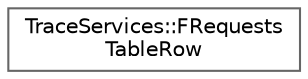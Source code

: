 digraph "Graphical Class Hierarchy"
{
 // INTERACTIVE_SVG=YES
 // LATEX_PDF_SIZE
  bgcolor="transparent";
  edge [fontname=Helvetica,fontsize=10,labelfontname=Helvetica,labelfontsize=10];
  node [fontname=Helvetica,fontsize=10,shape=box,height=0.2,width=0.4];
  rankdir="LR";
  Node0 [id="Node000000",label="TraceServices::FRequests\lTableRow",height=0.2,width=0.4,color="grey40", fillcolor="white", style="filled",URL="$d2/db8/structTraceServices_1_1FRequestsTableRow.html",tooltip=" "];
}
